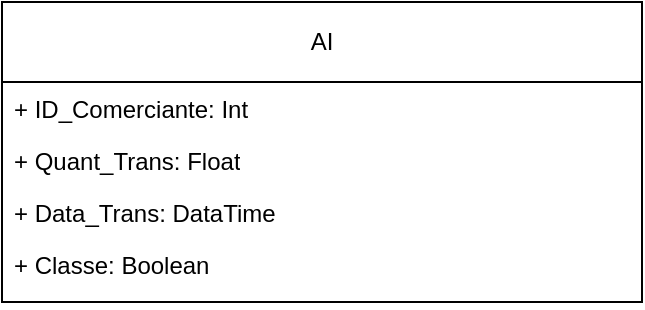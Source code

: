 <mxfile version="24.8.6">
  <diagram name="Página-1" id="pN9EpwXdACL08jy1K8uf">
    <mxGraphModel dx="1249" dy="573" grid="1" gridSize="10" guides="1" tooltips="1" connect="1" arrows="1" fold="1" page="1" pageScale="1" pageWidth="827" pageHeight="1169" math="0" shadow="0">
      <root>
        <mxCell id="0" />
        <mxCell id="1" parent="0" />
        <mxCell id="MtqIN4JTofoSEgdTnq1R-32" value="AI" style="swimlane;fontStyle=0;childLayout=stackLayout;horizontal=1;startSize=40;fillColor=none;horizontalStack=0;resizeParent=1;resizeParentMax=0;resizeLast=0;collapsible=1;marginBottom=0;whiteSpace=wrap;html=1;" vertex="1" parent="1">
          <mxGeometry x="300" y="60" width="320" height="150" as="geometry" />
        </mxCell>
        <mxCell id="MtqIN4JTofoSEgdTnq1R-33" value="+ ID_Comerciante: Int" style="text;strokeColor=none;fillColor=none;align=left;verticalAlign=top;spacingLeft=4;spacingRight=4;overflow=hidden;rotatable=0;points=[[0,0.5],[1,0.5]];portConstraint=eastwest;whiteSpace=wrap;html=1;" vertex="1" parent="MtqIN4JTofoSEgdTnq1R-32">
          <mxGeometry y="40" width="320" height="26" as="geometry" />
        </mxCell>
        <mxCell id="MtqIN4JTofoSEgdTnq1R-34" value="+ Quant_Trans: Float" style="text;strokeColor=none;fillColor=none;align=left;verticalAlign=top;spacingLeft=4;spacingRight=4;overflow=hidden;rotatable=0;points=[[0,0.5],[1,0.5]];portConstraint=eastwest;whiteSpace=wrap;html=1;" vertex="1" parent="MtqIN4JTofoSEgdTnq1R-32">
          <mxGeometry y="66" width="320" height="26" as="geometry" />
        </mxCell>
        <mxCell id="MtqIN4JTofoSEgdTnq1R-37" value="+ Data_Trans: DataTime" style="text;strokeColor=none;fillColor=none;align=left;verticalAlign=top;spacingLeft=4;spacingRight=4;overflow=hidden;rotatable=0;points=[[0,0.5],[1,0.5]];portConstraint=eastwest;whiteSpace=wrap;html=1;" vertex="1" parent="MtqIN4JTofoSEgdTnq1R-32">
          <mxGeometry y="92" width="320" height="26" as="geometry" />
        </mxCell>
        <mxCell id="MtqIN4JTofoSEgdTnq1R-35" value="+ Classe: Boolean" style="text;strokeColor=none;fillColor=none;align=left;verticalAlign=top;spacingLeft=4;spacingRight=4;overflow=hidden;rotatable=0;points=[[0,0.5],[1,0.5]];portConstraint=eastwest;whiteSpace=wrap;html=1;" vertex="1" parent="MtqIN4JTofoSEgdTnq1R-32">
          <mxGeometry y="118" width="320" height="32" as="geometry" />
        </mxCell>
      </root>
    </mxGraphModel>
  </diagram>
</mxfile>
